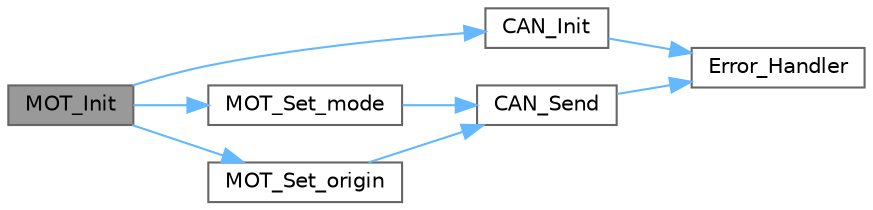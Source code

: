 digraph "MOT_Init"
{
 // LATEX_PDF_SIZE
  bgcolor="transparent";
  edge [fontname=Helvetica,fontsize=10,labelfontname=Helvetica,labelfontsize=10];
  node [fontname=Helvetica,fontsize=10,shape=box,height=0.2,width=0.4];
  rankdir="LR";
  Node1 [id="Node000001",label="MOT_Init",height=0.2,width=0.4,color="gray40", fillcolor="grey60", style="filled", fontcolor="black",tooltip="Initialize the motor driver and CAN interface."];
  Node1 -> Node2 [id="edge8_Node000001_Node000002",color="steelblue1",style="solid",tooltip=" "];
  Node2 [id="Node000002",label="CAN_Init",height=0.2,width=0.4,color="grey40", fillcolor="white", style="filled",URL="$motor__driver_8c.html#aaa44002d1db973d1d85edcd4625303ec",tooltip="Initialises the CAN communication."];
  Node2 -> Node3 [id="edge9_Node000002_Node000003",color="steelblue1",style="solid",tooltip=" "];
  Node3 [id="Node000003",label="Error_Handler",height=0.2,width=0.4,color="grey40", fillcolor="white", style="filled",URL="$main_8c.html#a1730ffe1e560465665eb47d9264826f9",tooltip="This function is executed in case of error occurrence."];
  Node1 -> Node4 [id="edge10_Node000001_Node000004",color="steelblue1",style="solid",tooltip=" "];
  Node4 [id="Node000004",label="MOT_Set_mode",height=0.2,width=0.4,color="grey40", fillcolor="white", style="filled",URL="$motor__driver_8c.html#a5eb8104a5feb98bbf4beed16793d0334",tooltip="Sets up the Step motor with parameters."];
  Node4 -> Node5 [id="edge11_Node000004_Node000005",color="steelblue1",style="solid",tooltip=" "];
  Node5 [id="Node000005",label="CAN_Send",height=0.2,width=0.4,color="grey40", fillcolor="white", style="filled",URL="$motor__driver_8c.html#a115d7cd8d6cc2c93d2b3a2db8acc3bb9",tooltip="Sends a CAN message with retry logic."];
  Node5 -> Node3 [id="edge12_Node000005_Node000003",color="steelblue1",style="solid",tooltip=" "];
  Node1 -> Node6 [id="edge13_Node000001_Node000006",color="steelblue1",style="solid",tooltip=" "];
  Node6 [id="Node000006",label="MOT_Set_origin",height=0.2,width=0.4,color="grey40", fillcolor="white", style="filled",URL="$motor__driver_8c.html#a34fe18199ea8d734f4c2322bbb8a1cd9",tooltip="Sets the current position of the motor as the origin."];
  Node6 -> Node5 [id="edge14_Node000006_Node000005",color="steelblue1",style="solid",tooltip=" "];
}
